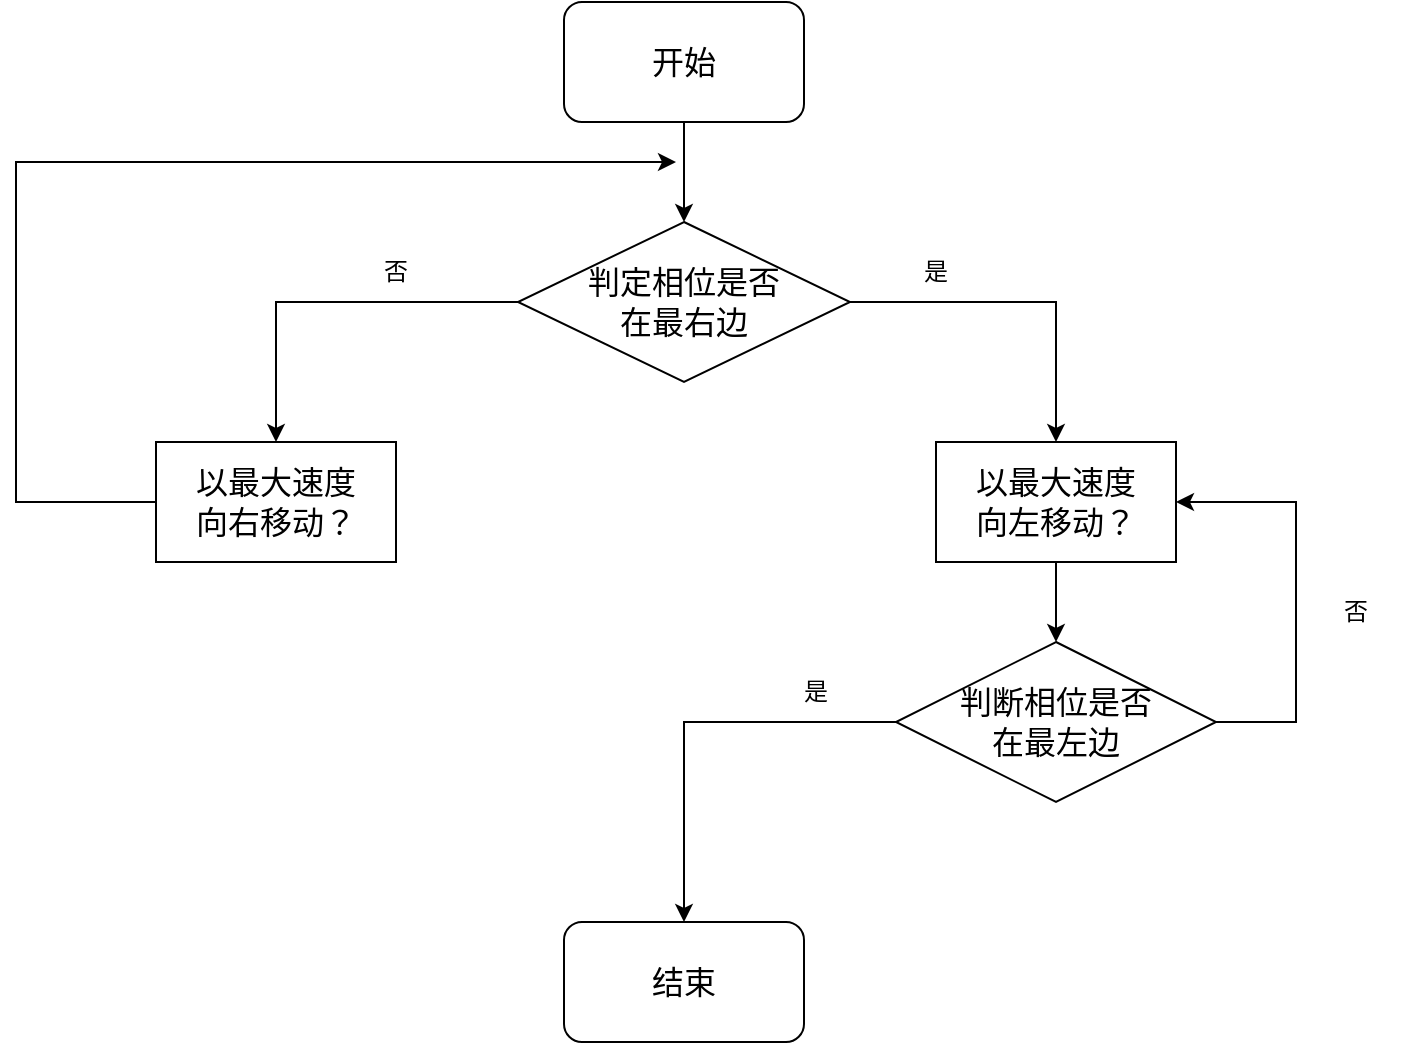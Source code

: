 <mxfile version="21.6.1" type="device">
  <diagram name="第 1 页" id="ieTWfW1yzKwhnrcMk_JE">
    <mxGraphModel dx="1036" dy="614" grid="1" gridSize="10" guides="1" tooltips="1" connect="1" arrows="1" fold="1" page="1" pageScale="1" pageWidth="827" pageHeight="1169" math="0" shadow="0">
      <root>
        <mxCell id="0" />
        <mxCell id="1" parent="0" />
        <mxCell id="SHycm8dyCOx3xThBl4wW-1" value="&lt;font style=&quot;font-size: 16px;&quot;&gt;开始&lt;/font&gt;" style="rounded=1;whiteSpace=wrap;html=1;" vertex="1" parent="1">
          <mxGeometry x="354" y="50" width="120" height="60" as="geometry" />
        </mxCell>
        <mxCell id="SHycm8dyCOx3xThBl4wW-2" value="&lt;font style=&quot;font-size: 16px;&quot;&gt;结束&lt;/font&gt;" style="rounded=1;whiteSpace=wrap;html=1;" vertex="1" parent="1">
          <mxGeometry x="354" y="510" width="120" height="60" as="geometry" />
        </mxCell>
        <mxCell id="SHycm8dyCOx3xThBl4wW-3" value="&lt;font style=&quot;font-size: 16px;&quot;&gt;判定相位是否&lt;br&gt;在最右边&lt;/font&gt;" style="rhombus;whiteSpace=wrap;html=1;" vertex="1" parent="1">
          <mxGeometry x="331" y="160" width="166" height="80" as="geometry" />
        </mxCell>
        <mxCell id="SHycm8dyCOx3xThBl4wW-4" value="&lt;font style=&quot;font-size: 16px;&quot;&gt;以最大速度&lt;br&gt;向右移动？&lt;/font&gt;" style="rounded=0;whiteSpace=wrap;html=1;" vertex="1" parent="1">
          <mxGeometry x="150" y="270" width="120" height="60" as="geometry" />
        </mxCell>
        <mxCell id="SHycm8dyCOx3xThBl4wW-5" value="" style="endArrow=classic;html=1;rounded=0;exitX=0.5;exitY=1;exitDx=0;exitDy=0;entryX=0.5;entryY=0;entryDx=0;entryDy=0;" edge="1" parent="1" source="SHycm8dyCOx3xThBl4wW-1" target="SHycm8dyCOx3xThBl4wW-3">
          <mxGeometry width="50" height="50" relative="1" as="geometry">
            <mxPoint x="490" y="340" as="sourcePoint" />
            <mxPoint x="540" y="290" as="targetPoint" />
          </mxGeometry>
        </mxCell>
        <mxCell id="SHycm8dyCOx3xThBl4wW-6" value="" style="endArrow=classic;html=1;rounded=0;exitX=0;exitY=0.5;exitDx=0;exitDy=0;entryX=0.5;entryY=0;entryDx=0;entryDy=0;" edge="1" parent="1" source="SHycm8dyCOx3xThBl4wW-3" target="SHycm8dyCOx3xThBl4wW-4">
          <mxGeometry width="50" height="50" relative="1" as="geometry">
            <mxPoint x="520" y="270" as="sourcePoint" />
            <mxPoint x="570" y="220" as="targetPoint" />
            <Array as="points">
              <mxPoint x="210" y="200" />
            </Array>
          </mxGeometry>
        </mxCell>
        <mxCell id="SHycm8dyCOx3xThBl4wW-7" value="" style="endArrow=classic;html=1;rounded=0;exitX=0;exitY=0.5;exitDx=0;exitDy=0;" edge="1" parent="1" source="SHycm8dyCOx3xThBl4wW-4">
          <mxGeometry width="50" height="50" relative="1" as="geometry">
            <mxPoint x="490" y="330" as="sourcePoint" />
            <mxPoint x="410" y="130" as="targetPoint" />
            <Array as="points">
              <mxPoint x="80" y="300" />
              <mxPoint x="80" y="130" />
            </Array>
          </mxGeometry>
        </mxCell>
        <mxCell id="SHycm8dyCOx3xThBl4wW-8" value="&lt;font style=&quot;font-size: 16px;&quot;&gt;以最大速度&lt;br style=&quot;border-color: var(--border-color);&quot;&gt;向左移动？&lt;/font&gt;" style="rounded=0;whiteSpace=wrap;html=1;" vertex="1" parent="1">
          <mxGeometry x="540" y="270" width="120" height="60" as="geometry" />
        </mxCell>
        <mxCell id="SHycm8dyCOx3xThBl4wW-9" value="" style="endArrow=classic;html=1;rounded=0;exitX=1;exitY=0.5;exitDx=0;exitDy=0;entryX=0.5;entryY=0;entryDx=0;entryDy=0;" edge="1" parent="1" source="SHycm8dyCOx3xThBl4wW-3" target="SHycm8dyCOx3xThBl4wW-8">
          <mxGeometry width="50" height="50" relative="1" as="geometry">
            <mxPoint x="720" y="190" as="sourcePoint" />
            <mxPoint x="770" y="140" as="targetPoint" />
            <Array as="points">
              <mxPoint x="600" y="200" />
            </Array>
          </mxGeometry>
        </mxCell>
        <mxCell id="SHycm8dyCOx3xThBl4wW-10" value="&lt;font style=&quot;font-size: 16px;&quot;&gt;判断相位是否&lt;br&gt;在最左边&lt;/font&gt;" style="rhombus;whiteSpace=wrap;html=1;" vertex="1" parent="1">
          <mxGeometry x="520" y="370" width="160" height="80" as="geometry" />
        </mxCell>
        <mxCell id="SHycm8dyCOx3xThBl4wW-11" value="" style="endArrow=classic;html=1;rounded=0;exitX=0.5;exitY=1;exitDx=0;exitDy=0;entryX=0.5;entryY=0;entryDx=0;entryDy=0;" edge="1" parent="1" source="SHycm8dyCOx3xThBl4wW-8" target="SHycm8dyCOx3xThBl4wW-10">
          <mxGeometry width="50" height="50" relative="1" as="geometry">
            <mxPoint x="320" y="330" as="sourcePoint" />
            <mxPoint x="370" y="280" as="targetPoint" />
          </mxGeometry>
        </mxCell>
        <mxCell id="SHycm8dyCOx3xThBl4wW-12" value="" style="endArrow=classic;html=1;rounded=0;exitX=1;exitY=0.5;exitDx=0;exitDy=0;entryX=1;entryY=0.5;entryDx=0;entryDy=0;" edge="1" parent="1" source="SHycm8dyCOx3xThBl4wW-10" target="SHycm8dyCOx3xThBl4wW-8">
          <mxGeometry width="50" height="50" relative="1" as="geometry">
            <mxPoint x="700" y="390" as="sourcePoint" />
            <mxPoint x="750" y="340" as="targetPoint" />
            <Array as="points">
              <mxPoint x="720" y="410" />
              <mxPoint x="720" y="300" />
            </Array>
          </mxGeometry>
        </mxCell>
        <mxCell id="SHycm8dyCOx3xThBl4wW-13" value="是" style="text;html=1;strokeColor=none;fillColor=none;align=center;verticalAlign=middle;whiteSpace=wrap;rounded=0;" vertex="1" parent="1">
          <mxGeometry x="510" y="170" width="60" height="30" as="geometry" />
        </mxCell>
        <mxCell id="SHycm8dyCOx3xThBl4wW-14" value="否" style="text;html=1;strokeColor=none;fillColor=none;align=center;verticalAlign=middle;whiteSpace=wrap;rounded=0;" vertex="1" parent="1">
          <mxGeometry x="240" y="170" width="60" height="30" as="geometry" />
        </mxCell>
        <mxCell id="SHycm8dyCOx3xThBl4wW-15" value="否" style="text;html=1;strokeColor=none;fillColor=none;align=center;verticalAlign=middle;whiteSpace=wrap;rounded=0;" vertex="1" parent="1">
          <mxGeometry x="720" y="340" width="60" height="30" as="geometry" />
        </mxCell>
        <mxCell id="SHycm8dyCOx3xThBl4wW-16" value="" style="endArrow=classic;html=1;rounded=0;exitX=0;exitY=0.5;exitDx=0;exitDy=0;entryX=0.5;entryY=0;entryDx=0;entryDy=0;" edge="1" parent="1" source="SHycm8dyCOx3xThBl4wW-10" target="SHycm8dyCOx3xThBl4wW-2">
          <mxGeometry width="50" height="50" relative="1" as="geometry">
            <mxPoint x="320" y="320" as="sourcePoint" />
            <mxPoint x="370" y="270" as="targetPoint" />
            <Array as="points">
              <mxPoint x="414" y="410" />
            </Array>
          </mxGeometry>
        </mxCell>
        <mxCell id="SHycm8dyCOx3xThBl4wW-17" value="是" style="text;html=1;strokeColor=none;fillColor=none;align=center;verticalAlign=middle;whiteSpace=wrap;rounded=0;" vertex="1" parent="1">
          <mxGeometry x="450" y="380" width="60" height="30" as="geometry" />
        </mxCell>
      </root>
    </mxGraphModel>
  </diagram>
</mxfile>

